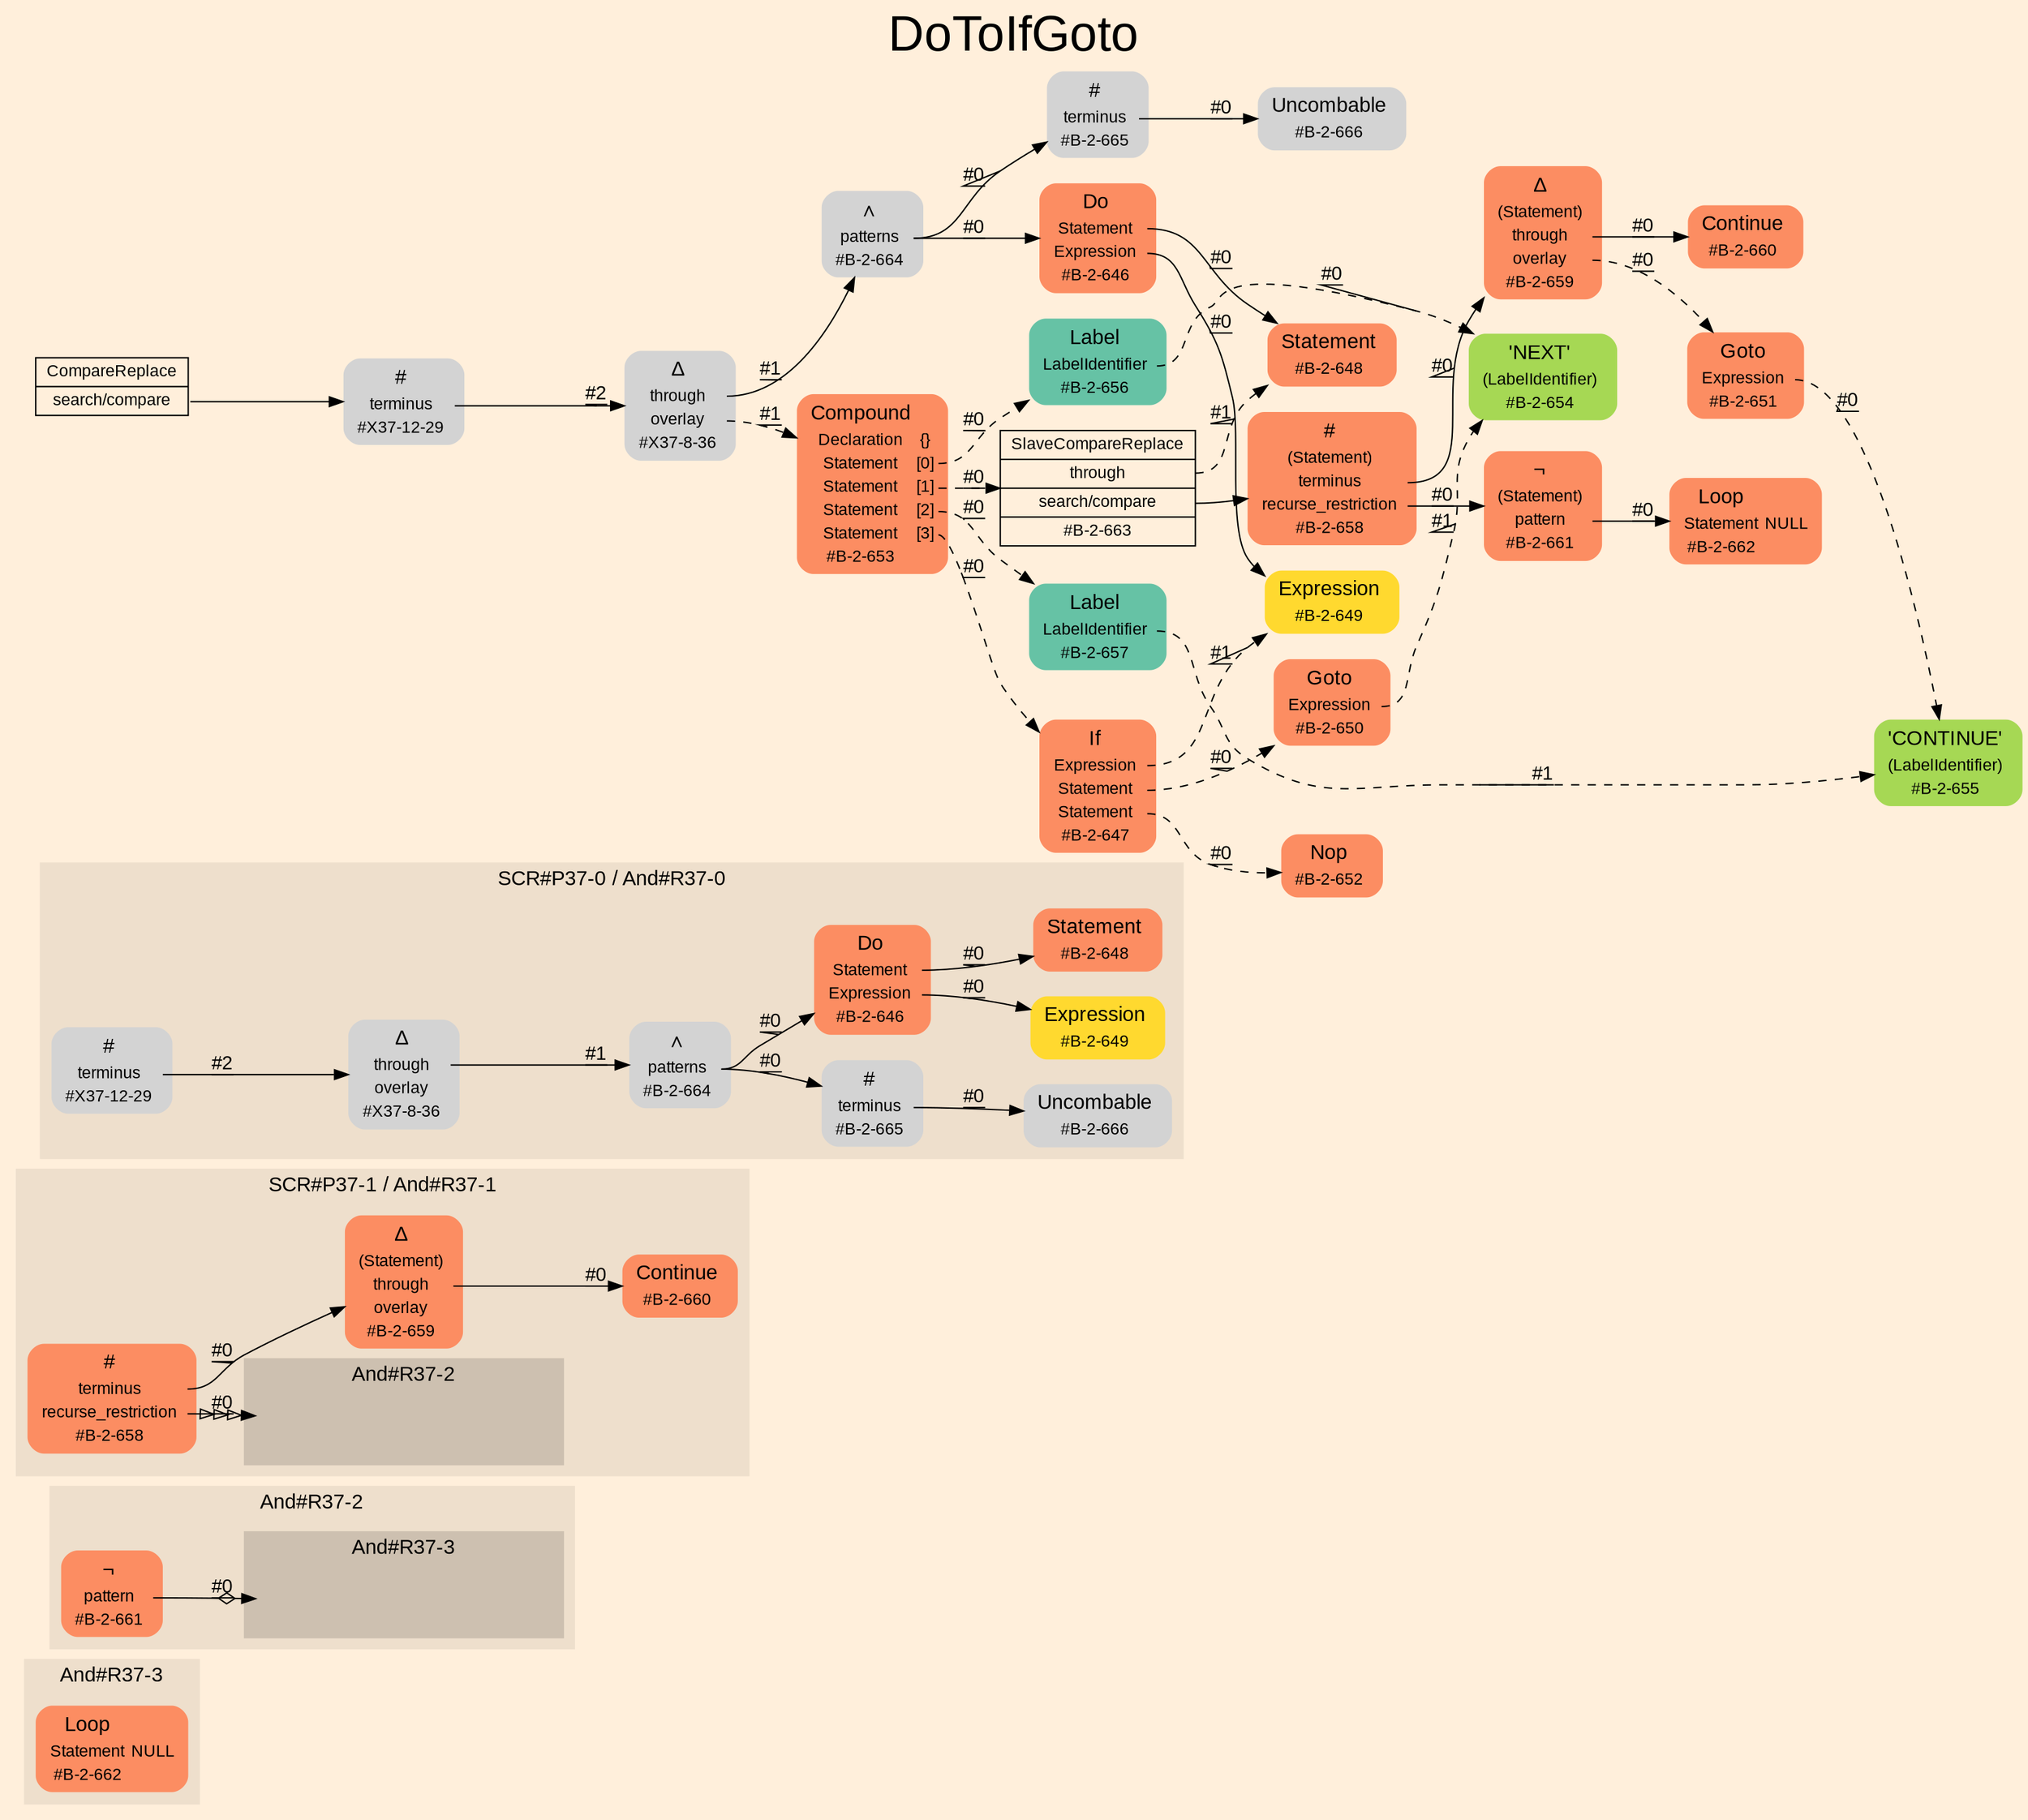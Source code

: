 digraph "DoToIfGoto" {
label = "DoToIfGoto"
labelloc = t
fontsize = "36"
graph [
    rankdir = "LR"
    ranksep = 0.3
    bgcolor = antiquewhite1
    color = black
    fontcolor = black
    fontname = "Arial"
];
node [
    fontname = "Arial"
];
edge [
    fontname = "Arial"
];

// -------------------- figure And#R37-3 --------------------
// -------- region And#R37-3 ----------
subgraph "clusterAnd#R37-3" {
    label = "And#R37-3"
    style = "filled"
    color = antiquewhite2
    fontsize = "15"
    "And#R37-3/#B-2-662" [
        // -------- block And#R37-3/#B-2-662 ----------
        shape = "plaintext"
        fillcolor = "/set28/2"
        label = <<TABLE BORDER="0" CELLBORDER="0" CELLSPACING="0">
         <TR><TD><FONT POINT-SIZE="15.0">Loop</FONT></TD><TD></TD></TR>
         <TR><TD>Statement</TD><TD PORT="port0">NULL</TD></TR>
         <TR><TD>#B-2-662</TD><TD PORT="port1"></TD></TR>
        </TABLE>>
        style = "rounded,filled"
        fontsize = "12"
    ];
    
}


// -------------------- figure And#R37-2 --------------------
// -------- region And#R37-2 ----------
subgraph "clusterAnd#R37-2" {
    label = "And#R37-2"
    style = "filled"
    color = antiquewhite2
    fontsize = "15"
    "And#R37-2/#B-2-661" [
        // -------- block And#R37-2/#B-2-661 ----------
        shape = "plaintext"
        fillcolor = "/set28/2"
        label = <<TABLE BORDER="0" CELLBORDER="0" CELLSPACING="0">
         <TR><TD><FONT POINT-SIZE="15.0">¬</FONT></TD><TD></TD></TR>
         <TR><TD>pattern</TD><TD PORT="port0"></TD></TR>
         <TR><TD>#B-2-661</TD><TD PORT="port1"></TD></TR>
        </TABLE>>
        style = "rounded,filled"
        fontsize = "12"
    ];
    
    // -------- region And#R37-2/And#R37-3 ----------
    subgraph "clusterAnd#R37-2/And#R37-3" {
        label = "And#R37-3"
        style = "filled"
        color = antiquewhite3
        fontsize = "15"
        "And#R37-2/And#R37-3/#B-2-662" [
            // -------- block And#R37-2/And#R37-3/#B-2-662 ----------
            shape = none
            fillcolor = "/set28/2"
            style = "invisible"
        ];
        
    }
    
}

"And#R37-2/#B-2-661":port0 -> "And#R37-2/And#R37-3/#B-2-662" [
    arrowhead="normalnoneodiamond"
    label = "#0"
    decorate = true
    color = black
    fontcolor = black
];


// -------------------- figure And#R37-1 --------------------
// -------- region And#R37-1 ----------
subgraph "clusterAnd#R37-1" {
    label = "SCR#P37-1 / And#R37-1"
    style = "filled"
    color = antiquewhite2
    fontsize = "15"
    "And#R37-1/#B-2-658" [
        // -------- block And#R37-1/#B-2-658 ----------
        shape = "plaintext"
        fillcolor = "/set28/2"
        label = <<TABLE BORDER="0" CELLBORDER="0" CELLSPACING="0">
         <TR><TD><FONT POINT-SIZE="15.0">#</FONT></TD><TD></TD></TR>
         <TR><TD>terminus</TD><TD PORT="port0"></TD></TR>
         <TR><TD>recurse_restriction</TD><TD PORT="port1"></TD></TR>
         <TR><TD>#B-2-658</TD><TD PORT="port2"></TD></TR>
        </TABLE>>
        style = "rounded,filled"
        fontsize = "12"
    ];
    
    "And#R37-1/#B-2-660" [
        // -------- block And#R37-1/#B-2-660 ----------
        shape = "plaintext"
        fillcolor = "/set28/2"
        label = <<TABLE BORDER="0" CELLBORDER="0" CELLSPACING="0">
         <TR><TD><FONT POINT-SIZE="15.0">Continue</FONT></TD><TD></TD></TR>
         <TR><TD>#B-2-660</TD><TD PORT="port0"></TD></TR>
        </TABLE>>
        style = "rounded,filled"
        fontsize = "12"
    ];
    
    "And#R37-1/#B-2-659" [
        // -------- block And#R37-1/#B-2-659 ----------
        shape = "plaintext"
        fillcolor = "/set28/2"
        label = <<TABLE BORDER="0" CELLBORDER="0" CELLSPACING="0">
         <TR><TD><FONT POINT-SIZE="15.0">Δ</FONT></TD><TD></TD></TR>
         <TR><TD>(Statement)</TD><TD PORT="port0"></TD></TR>
         <TR><TD>through</TD><TD PORT="port1"></TD></TR>
         <TR><TD>overlay</TD><TD PORT="port2"></TD></TR>
         <TR><TD>#B-2-659</TD><TD PORT="port3"></TD></TR>
        </TABLE>>
        style = "rounded,filled"
        fontsize = "12"
    ];
    
    // -------- region And#R37-1/And#R37-2 ----------
    subgraph "clusterAnd#R37-1/And#R37-2" {
        label = "And#R37-2"
        style = "filled"
        color = antiquewhite3
        fontsize = "15"
        "And#R37-1/And#R37-2/#B-2-661" [
            // -------- block And#R37-1/And#R37-2/#B-2-661 ----------
            shape = none
            fillcolor = "/set28/2"
            style = "invisible"
        ];
        
    }
    
}

"And#R37-1/#B-2-658":port0 -> "And#R37-1/#B-2-659" [
    label = "#0"
    decorate = true
    color = black
    fontcolor = black
];

"And#R37-1/#B-2-658":port1 -> "And#R37-1/And#R37-2/#B-2-661" [
    arrowhead="normalonormalonormalonormal"
    label = "#0"
    decorate = true
    color = black
    fontcolor = black
];

"And#R37-1/#B-2-659":port1 -> "And#R37-1/#B-2-660" [
    label = "#0"
    decorate = true
    color = black
    fontcolor = black
];


// -------------------- figure And#R37-0 --------------------
// -------- region And#R37-0 ----------
subgraph "clusterAnd#R37-0" {
    label = "SCR#P37-0 / And#R37-0"
    style = "filled"
    color = antiquewhite2
    fontsize = "15"
    "And#R37-0/#B-2-665" [
        // -------- block And#R37-0/#B-2-665 ----------
        shape = "plaintext"
        label = <<TABLE BORDER="0" CELLBORDER="0" CELLSPACING="0">
         <TR><TD><FONT POINT-SIZE="15.0">#</FONT></TD><TD></TD></TR>
         <TR><TD>terminus</TD><TD PORT="port0"></TD></TR>
         <TR><TD>#B-2-665</TD><TD PORT="port1"></TD></TR>
        </TABLE>>
        style = "rounded,filled"
        fontsize = "12"
    ];
    
    "And#R37-0/#B-2-664" [
        // -------- block And#R37-0/#B-2-664 ----------
        shape = "plaintext"
        label = <<TABLE BORDER="0" CELLBORDER="0" CELLSPACING="0">
         <TR><TD><FONT POINT-SIZE="15.0">∧</FONT></TD><TD></TD></TR>
         <TR><TD>patterns</TD><TD PORT="port0"></TD></TR>
         <TR><TD>#B-2-664</TD><TD PORT="port1"></TD></TR>
        </TABLE>>
        style = "rounded,filled"
        fontsize = "12"
    ];
    
    "And#R37-0/#X37-12-29" [
        // -------- block And#R37-0/#X37-12-29 ----------
        shape = "plaintext"
        label = <<TABLE BORDER="0" CELLBORDER="0" CELLSPACING="0">
         <TR><TD><FONT POINT-SIZE="15.0">#</FONT></TD><TD></TD></TR>
         <TR><TD>terminus</TD><TD PORT="port0"></TD></TR>
         <TR><TD>#X37-12-29</TD><TD PORT="port1"></TD></TR>
        </TABLE>>
        style = "rounded,filled"
        fontsize = "12"
    ];
    
    "And#R37-0/#X37-8-36" [
        // -------- block And#R37-0/#X37-8-36 ----------
        shape = "plaintext"
        label = <<TABLE BORDER="0" CELLBORDER="0" CELLSPACING="0">
         <TR><TD><FONT POINT-SIZE="15.0">Δ</FONT></TD><TD></TD></TR>
         <TR><TD>through</TD><TD PORT="port0"></TD></TR>
         <TR><TD>overlay</TD><TD PORT="port1"></TD></TR>
         <TR><TD>#X37-8-36</TD><TD PORT="port2"></TD></TR>
        </TABLE>>
        style = "rounded,filled"
        fontsize = "12"
    ];
    
    "And#R37-0/#B-2-648" [
        // -------- block And#R37-0/#B-2-648 ----------
        shape = "plaintext"
        fillcolor = "/set28/2"
        label = <<TABLE BORDER="0" CELLBORDER="0" CELLSPACING="0">
         <TR><TD><FONT POINT-SIZE="15.0">Statement</FONT></TD><TD></TD></TR>
         <TR><TD>#B-2-648</TD><TD PORT="port0"></TD></TR>
        </TABLE>>
        style = "rounded,filled"
        fontsize = "12"
    ];
    
    "And#R37-0/#B-2-646" [
        // -------- block And#R37-0/#B-2-646 ----------
        shape = "plaintext"
        fillcolor = "/set28/2"
        label = <<TABLE BORDER="0" CELLBORDER="0" CELLSPACING="0">
         <TR><TD><FONT POINT-SIZE="15.0">Do</FONT></TD><TD></TD></TR>
         <TR><TD>Statement</TD><TD PORT="port0"></TD></TR>
         <TR><TD>Expression</TD><TD PORT="port1"></TD></TR>
         <TR><TD>#B-2-646</TD><TD PORT="port2"></TD></TR>
        </TABLE>>
        style = "rounded,filled"
        fontsize = "12"
    ];
    
    "And#R37-0/#B-2-666" [
        // -------- block And#R37-0/#B-2-666 ----------
        shape = "plaintext"
        label = <<TABLE BORDER="0" CELLBORDER="0" CELLSPACING="0">
         <TR><TD><FONT POINT-SIZE="15.0">Uncombable</FONT></TD><TD></TD></TR>
         <TR><TD>#B-2-666</TD><TD PORT="port0"></TD></TR>
        </TABLE>>
        style = "rounded,filled"
        fontsize = "12"
    ];
    
    "And#R37-0/#B-2-649" [
        // -------- block And#R37-0/#B-2-649 ----------
        shape = "plaintext"
        fillcolor = "/set28/6"
        label = <<TABLE BORDER="0" CELLBORDER="0" CELLSPACING="0">
         <TR><TD><FONT POINT-SIZE="15.0">Expression</FONT></TD><TD></TD></TR>
         <TR><TD>#B-2-649</TD><TD PORT="port0"></TD></TR>
        </TABLE>>
        style = "rounded,filled"
        fontsize = "12"
    ];
    
}

"And#R37-0/#B-2-665":port0 -> "And#R37-0/#B-2-666" [
    label = "#0"
    decorate = true
    color = black
    fontcolor = black
];

"And#R37-0/#B-2-664":port0 -> "And#R37-0/#B-2-646" [
    label = "#0"
    decorate = true
    color = black
    fontcolor = black
];

"And#R37-0/#B-2-664":port0 -> "And#R37-0/#B-2-665" [
    label = "#0"
    decorate = true
    color = black
    fontcolor = black
];

"And#R37-0/#X37-12-29":port0 -> "And#R37-0/#X37-8-36" [
    label = "#2"
    decorate = true
    color = black
    fontcolor = black
];

"And#R37-0/#X37-8-36":port0 -> "And#R37-0/#B-2-664" [
    label = "#1"
    decorate = true
    color = black
    fontcolor = black
];

"And#R37-0/#B-2-646":port0 -> "And#R37-0/#B-2-648" [
    label = "#0"
    decorate = true
    color = black
    fontcolor = black
];

"And#R37-0/#B-2-646":port1 -> "And#R37-0/#B-2-649" [
    label = "#0"
    decorate = true
    color = black
    fontcolor = black
];


// -------------------- transformation figure --------------------
"CR#X37-10-37" [
    // -------- block CR#X37-10-37 ----------
    shape = "record"
    fillcolor = antiquewhite1
    label = "<fixed> CompareReplace | <port0> search/compare"
    style = "filled"
    fontsize = "12"
    color = black
    fontcolor = black
];

"#X37-12-29" [
    // -------- block #X37-12-29 ----------
    shape = "plaintext"
    label = <<TABLE BORDER="0" CELLBORDER="0" CELLSPACING="0">
     <TR><TD><FONT POINT-SIZE="15.0">#</FONT></TD><TD></TD></TR>
     <TR><TD>terminus</TD><TD PORT="port0"></TD></TR>
     <TR><TD>#X37-12-29</TD><TD PORT="port1"></TD></TR>
    </TABLE>>
    style = "rounded,filled"
    fontsize = "12"
];

"#X37-8-36" [
    // -------- block #X37-8-36 ----------
    shape = "plaintext"
    label = <<TABLE BORDER="0" CELLBORDER="0" CELLSPACING="0">
     <TR><TD><FONT POINT-SIZE="15.0">Δ</FONT></TD><TD></TD></TR>
     <TR><TD>through</TD><TD PORT="port0"></TD></TR>
     <TR><TD>overlay</TD><TD PORT="port1"></TD></TR>
     <TR><TD>#X37-8-36</TD><TD PORT="port2"></TD></TR>
    </TABLE>>
    style = "rounded,filled"
    fontsize = "12"
];

"#B-2-664" [
    // -------- block #B-2-664 ----------
    shape = "plaintext"
    label = <<TABLE BORDER="0" CELLBORDER="0" CELLSPACING="0">
     <TR><TD><FONT POINT-SIZE="15.0">∧</FONT></TD><TD></TD></TR>
     <TR><TD>patterns</TD><TD PORT="port0"></TD></TR>
     <TR><TD>#B-2-664</TD><TD PORT="port1"></TD></TR>
    </TABLE>>
    style = "rounded,filled"
    fontsize = "12"
];

"#B-2-646" [
    // -------- block #B-2-646 ----------
    shape = "plaintext"
    fillcolor = "/set28/2"
    label = <<TABLE BORDER="0" CELLBORDER="0" CELLSPACING="0">
     <TR><TD><FONT POINT-SIZE="15.0">Do</FONT></TD><TD></TD></TR>
     <TR><TD>Statement</TD><TD PORT="port0"></TD></TR>
     <TR><TD>Expression</TD><TD PORT="port1"></TD></TR>
     <TR><TD>#B-2-646</TD><TD PORT="port2"></TD></TR>
    </TABLE>>
    style = "rounded,filled"
    fontsize = "12"
];

"#B-2-648" [
    // -------- block #B-2-648 ----------
    shape = "plaintext"
    fillcolor = "/set28/2"
    label = <<TABLE BORDER="0" CELLBORDER="0" CELLSPACING="0">
     <TR><TD><FONT POINT-SIZE="15.0">Statement</FONT></TD><TD></TD></TR>
     <TR><TD>#B-2-648</TD><TD PORT="port0"></TD></TR>
    </TABLE>>
    style = "rounded,filled"
    fontsize = "12"
];

"#B-2-649" [
    // -------- block #B-2-649 ----------
    shape = "plaintext"
    fillcolor = "/set28/6"
    label = <<TABLE BORDER="0" CELLBORDER="0" CELLSPACING="0">
     <TR><TD><FONT POINT-SIZE="15.0">Expression</FONT></TD><TD></TD></TR>
     <TR><TD>#B-2-649</TD><TD PORT="port0"></TD></TR>
    </TABLE>>
    style = "rounded,filled"
    fontsize = "12"
];

"#B-2-665" [
    // -------- block #B-2-665 ----------
    shape = "plaintext"
    label = <<TABLE BORDER="0" CELLBORDER="0" CELLSPACING="0">
     <TR><TD><FONT POINT-SIZE="15.0">#</FONT></TD><TD></TD></TR>
     <TR><TD>terminus</TD><TD PORT="port0"></TD></TR>
     <TR><TD>#B-2-665</TD><TD PORT="port1"></TD></TR>
    </TABLE>>
    style = "rounded,filled"
    fontsize = "12"
];

"#B-2-666" [
    // -------- block #B-2-666 ----------
    shape = "plaintext"
    label = <<TABLE BORDER="0" CELLBORDER="0" CELLSPACING="0">
     <TR><TD><FONT POINT-SIZE="15.0">Uncombable</FONT></TD><TD></TD></TR>
     <TR><TD>#B-2-666</TD><TD PORT="port0"></TD></TR>
    </TABLE>>
    style = "rounded,filled"
    fontsize = "12"
];

"#B-2-653" [
    // -------- block #B-2-653 ----------
    shape = "plaintext"
    fillcolor = "/set28/2"
    label = <<TABLE BORDER="0" CELLBORDER="0" CELLSPACING="0">
     <TR><TD><FONT POINT-SIZE="15.0">Compound</FONT></TD><TD></TD></TR>
     <TR><TD>Declaration</TD><TD PORT="port0">{}</TD></TR>
     <TR><TD>Statement</TD><TD PORT="port1">[0]</TD></TR>
     <TR><TD>Statement</TD><TD PORT="port2">[1]</TD></TR>
     <TR><TD>Statement</TD><TD PORT="port3">[2]</TD></TR>
     <TR><TD>Statement</TD><TD PORT="port4">[3]</TD></TR>
     <TR><TD>#B-2-653</TD><TD PORT="port5"></TD></TR>
    </TABLE>>
    style = "rounded,filled"
    fontsize = "12"
];

"#B-2-656" [
    // -------- block #B-2-656 ----------
    shape = "plaintext"
    fillcolor = "/set28/1"
    label = <<TABLE BORDER="0" CELLBORDER="0" CELLSPACING="0">
     <TR><TD><FONT POINT-SIZE="15.0">Label</FONT></TD><TD></TD></TR>
     <TR><TD>LabelIdentifier</TD><TD PORT="port0"></TD></TR>
     <TR><TD>#B-2-656</TD><TD PORT="port1"></TD></TR>
    </TABLE>>
    style = "rounded,filled"
    fontsize = "12"
];

"#B-2-654" [
    // -------- block #B-2-654 ----------
    shape = "plaintext"
    fillcolor = "/set28/5"
    label = <<TABLE BORDER="0" CELLBORDER="0" CELLSPACING="0">
     <TR><TD><FONT POINT-SIZE="15.0">'NEXT'</FONT></TD><TD></TD></TR>
     <TR><TD>(LabelIdentifier)</TD><TD PORT="port0"></TD></TR>
     <TR><TD>#B-2-654</TD><TD PORT="port1"></TD></TR>
    </TABLE>>
    style = "rounded,filled"
    fontsize = "12"
];

"#B-2-663" [
    // -------- block #B-2-663 ----------
    shape = "record"
    fillcolor = antiquewhite1
    label = "<fixed> SlaveCompareReplace | <port0> through | <port1> search/compare | <port2> #B-2-663"
    style = "filled"
    fontsize = "12"
    color = black
    fontcolor = black
];

"#B-2-658" [
    // -------- block #B-2-658 ----------
    shape = "plaintext"
    fillcolor = "/set28/2"
    label = <<TABLE BORDER="0" CELLBORDER="0" CELLSPACING="0">
     <TR><TD><FONT POINT-SIZE="15.0">#</FONT></TD><TD></TD></TR>
     <TR><TD>(Statement)</TD><TD PORT="port0"></TD></TR>
     <TR><TD>terminus</TD><TD PORT="port1"></TD></TR>
     <TR><TD>recurse_restriction</TD><TD PORT="port2"></TD></TR>
     <TR><TD>#B-2-658</TD><TD PORT="port3"></TD></TR>
    </TABLE>>
    style = "rounded,filled"
    fontsize = "12"
];

"#B-2-659" [
    // -------- block #B-2-659 ----------
    shape = "plaintext"
    fillcolor = "/set28/2"
    label = <<TABLE BORDER="0" CELLBORDER="0" CELLSPACING="0">
     <TR><TD><FONT POINT-SIZE="15.0">Δ</FONT></TD><TD></TD></TR>
     <TR><TD>(Statement)</TD><TD PORT="port0"></TD></TR>
     <TR><TD>through</TD><TD PORT="port1"></TD></TR>
     <TR><TD>overlay</TD><TD PORT="port2"></TD></TR>
     <TR><TD>#B-2-659</TD><TD PORT="port3"></TD></TR>
    </TABLE>>
    style = "rounded,filled"
    fontsize = "12"
];

"#B-2-660" [
    // -------- block #B-2-660 ----------
    shape = "plaintext"
    fillcolor = "/set28/2"
    label = <<TABLE BORDER="0" CELLBORDER="0" CELLSPACING="0">
     <TR><TD><FONT POINT-SIZE="15.0">Continue</FONT></TD><TD></TD></TR>
     <TR><TD>#B-2-660</TD><TD PORT="port0"></TD></TR>
    </TABLE>>
    style = "rounded,filled"
    fontsize = "12"
];

"#B-2-651" [
    // -------- block #B-2-651 ----------
    shape = "plaintext"
    fillcolor = "/set28/2"
    label = <<TABLE BORDER="0" CELLBORDER="0" CELLSPACING="0">
     <TR><TD><FONT POINT-SIZE="15.0">Goto</FONT></TD><TD></TD></TR>
     <TR><TD>Expression</TD><TD PORT="port0"></TD></TR>
     <TR><TD>#B-2-651</TD><TD PORT="port1"></TD></TR>
    </TABLE>>
    style = "rounded,filled"
    fontsize = "12"
];

"#B-2-655" [
    // -------- block #B-2-655 ----------
    shape = "plaintext"
    fillcolor = "/set28/5"
    label = <<TABLE BORDER="0" CELLBORDER="0" CELLSPACING="0">
     <TR><TD><FONT POINT-SIZE="15.0">'CONTINUE'</FONT></TD><TD></TD></TR>
     <TR><TD>(LabelIdentifier)</TD><TD PORT="port0"></TD></TR>
     <TR><TD>#B-2-655</TD><TD PORT="port1"></TD></TR>
    </TABLE>>
    style = "rounded,filled"
    fontsize = "12"
];

"#B-2-661" [
    // -------- block #B-2-661 ----------
    shape = "plaintext"
    fillcolor = "/set28/2"
    label = <<TABLE BORDER="0" CELLBORDER="0" CELLSPACING="0">
     <TR><TD><FONT POINT-SIZE="15.0">¬</FONT></TD><TD></TD></TR>
     <TR><TD>(Statement)</TD><TD PORT="port0"></TD></TR>
     <TR><TD>pattern</TD><TD PORT="port1"></TD></TR>
     <TR><TD>#B-2-661</TD><TD PORT="port2"></TD></TR>
    </TABLE>>
    style = "rounded,filled"
    fontsize = "12"
];

"#B-2-662" [
    // -------- block #B-2-662 ----------
    shape = "plaintext"
    fillcolor = "/set28/2"
    label = <<TABLE BORDER="0" CELLBORDER="0" CELLSPACING="0">
     <TR><TD><FONT POINT-SIZE="15.0">Loop</FONT></TD><TD></TD></TR>
     <TR><TD>Statement</TD><TD PORT="port0">NULL</TD></TR>
     <TR><TD>#B-2-662</TD><TD PORT="port1"></TD></TR>
    </TABLE>>
    style = "rounded,filled"
    fontsize = "12"
];

"#B-2-657" [
    // -------- block #B-2-657 ----------
    shape = "plaintext"
    fillcolor = "/set28/1"
    label = <<TABLE BORDER="0" CELLBORDER="0" CELLSPACING="0">
     <TR><TD><FONT POINT-SIZE="15.0">Label</FONT></TD><TD></TD></TR>
     <TR><TD>LabelIdentifier</TD><TD PORT="port0"></TD></TR>
     <TR><TD>#B-2-657</TD><TD PORT="port1"></TD></TR>
    </TABLE>>
    style = "rounded,filled"
    fontsize = "12"
];

"#B-2-647" [
    // -------- block #B-2-647 ----------
    shape = "plaintext"
    fillcolor = "/set28/2"
    label = <<TABLE BORDER="0" CELLBORDER="0" CELLSPACING="0">
     <TR><TD><FONT POINT-SIZE="15.0">If</FONT></TD><TD></TD></TR>
     <TR><TD>Expression</TD><TD PORT="port0"></TD></TR>
     <TR><TD>Statement</TD><TD PORT="port1"></TD></TR>
     <TR><TD>Statement</TD><TD PORT="port2"></TD></TR>
     <TR><TD>#B-2-647</TD><TD PORT="port3"></TD></TR>
    </TABLE>>
    style = "rounded,filled"
    fontsize = "12"
];

"#B-2-650" [
    // -------- block #B-2-650 ----------
    shape = "plaintext"
    fillcolor = "/set28/2"
    label = <<TABLE BORDER="0" CELLBORDER="0" CELLSPACING="0">
     <TR><TD><FONT POINT-SIZE="15.0">Goto</FONT></TD><TD></TD></TR>
     <TR><TD>Expression</TD><TD PORT="port0"></TD></TR>
     <TR><TD>#B-2-650</TD><TD PORT="port1"></TD></TR>
    </TABLE>>
    style = "rounded,filled"
    fontsize = "12"
];

"#B-2-652" [
    // -------- block #B-2-652 ----------
    shape = "plaintext"
    fillcolor = "/set28/2"
    label = <<TABLE BORDER="0" CELLBORDER="0" CELLSPACING="0">
     <TR><TD><FONT POINT-SIZE="15.0">Nop</FONT></TD><TD></TD></TR>
     <TR><TD>#B-2-652</TD><TD PORT="port0"></TD></TR>
    </TABLE>>
    style = "rounded,filled"
    fontsize = "12"
];

"CR#X37-10-37":port0 -> "#X37-12-29" [
    label = ""
    decorate = true
    color = black
    fontcolor = black
];

"#X37-12-29":port0 -> "#X37-8-36" [
    label = "#2"
    decorate = true
    color = black
    fontcolor = black
];

"#X37-8-36":port0 -> "#B-2-664" [
    label = "#1"
    decorate = true
    color = black
    fontcolor = black
];

"#X37-8-36":port1 -> "#B-2-653" [
    style="dashed"
    label = "#1"
    decorate = true
    color = black
    fontcolor = black
];

"#B-2-664":port0 -> "#B-2-646" [
    label = "#0"
    decorate = true
    color = black
    fontcolor = black
];

"#B-2-664":port0 -> "#B-2-665" [
    label = "#0"
    decorate = true
    color = black
    fontcolor = black
];

"#B-2-646":port0 -> "#B-2-648" [
    label = "#0"
    decorate = true
    color = black
    fontcolor = black
];

"#B-2-646":port1 -> "#B-2-649" [
    label = "#0"
    decorate = true
    color = black
    fontcolor = black
];

"#B-2-665":port0 -> "#B-2-666" [
    label = "#0"
    decorate = true
    color = black
    fontcolor = black
];

"#B-2-653":port1 -> "#B-2-656" [
    style="dashed"
    label = "#0"
    decorate = true
    color = black
    fontcolor = black
];

"#B-2-653":port2 -> "#B-2-663" [
    style="dashed"
    label = "#0"
    decorate = true
    color = black
    fontcolor = black
];

"#B-2-653":port3 -> "#B-2-657" [
    style="dashed"
    label = "#0"
    decorate = true
    color = black
    fontcolor = black
];

"#B-2-653":port4 -> "#B-2-647" [
    style="dashed"
    label = "#0"
    decorate = true
    color = black
    fontcolor = black
];

"#B-2-656":port0 -> "#B-2-654" [
    style="dashed"
    label = "#0"
    decorate = true
    color = black
    fontcolor = black
];

"#B-2-663":port0 -> "#B-2-648" [
    style="dashed"
    label = "#1"
    decorate = true
    color = black
    fontcolor = black
];

"#B-2-663":port1 -> "#B-2-658" [
    label = ""
    decorate = true
    color = black
    fontcolor = black
];

"#B-2-658":port1 -> "#B-2-659" [
    label = "#0"
    decorate = true
    color = black
    fontcolor = black
];

"#B-2-658":port2 -> "#B-2-661" [
    label = "#0"
    decorate = true
    color = black
    fontcolor = black
];

"#B-2-659":port1 -> "#B-2-660" [
    label = "#0"
    decorate = true
    color = black
    fontcolor = black
];

"#B-2-659":port2 -> "#B-2-651" [
    style="dashed"
    label = "#0"
    decorate = true
    color = black
    fontcolor = black
];

"#B-2-651":port0 -> "#B-2-655" [
    style="dashed"
    label = "#0"
    decorate = true
    color = black
    fontcolor = black
];

"#B-2-661":port1 -> "#B-2-662" [
    label = "#0"
    decorate = true
    color = black
    fontcolor = black
];

"#B-2-657":port0 -> "#B-2-655" [
    style="dashed"
    label = "#1"
    decorate = true
    color = black
    fontcolor = black
];

"#B-2-647":port0 -> "#B-2-649" [
    style="dashed"
    label = "#1"
    decorate = true
    color = black
    fontcolor = black
];

"#B-2-647":port1 -> "#B-2-650" [
    style="dashed"
    label = "#0"
    decorate = true
    color = black
    fontcolor = black
];

"#B-2-647":port2 -> "#B-2-652" [
    style="dashed"
    label = "#0"
    decorate = true
    color = black
    fontcolor = black
];

"#B-2-650":port0 -> "#B-2-654" [
    style="dashed"
    label = "#1"
    decorate = true
    color = black
    fontcolor = black
];


}
